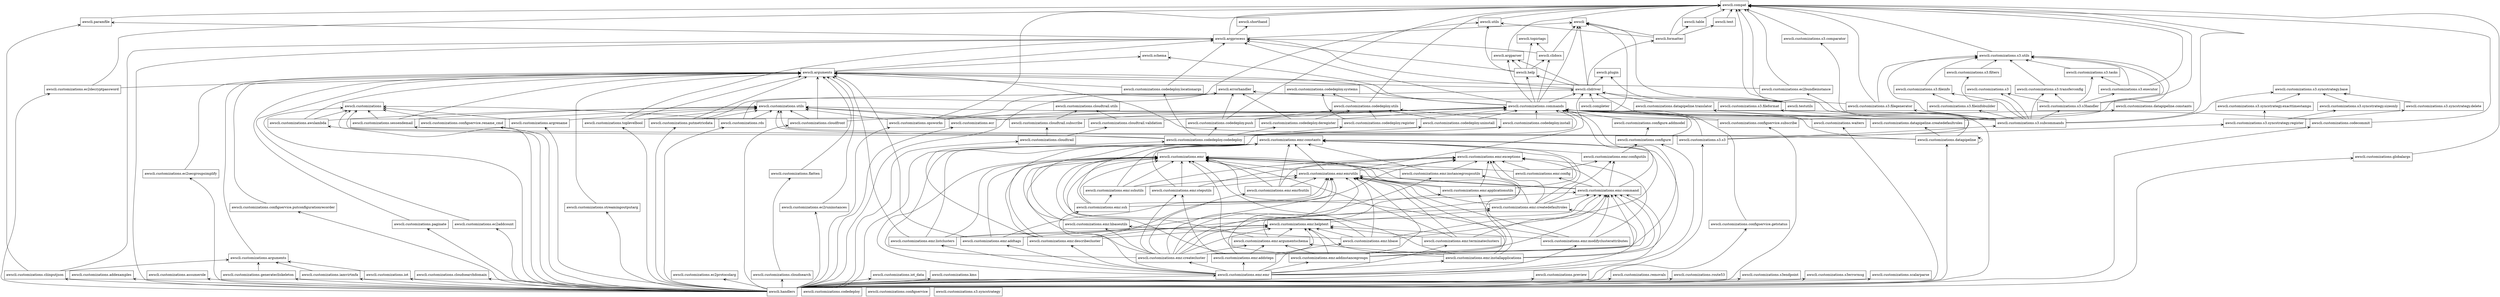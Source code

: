 digraph "packages_1" {
rankdir=BT
charset="utf-8"
"awscli" [color="black", label=<awscli>, shape="box", style="solid"];
"awscli.argparser" [color="black", label=<awscli.argparser>, shape="box", style="solid"];
"awscli.argprocess" [color="black", label=<awscli.argprocess>, shape="box", style="solid"];
"awscli.arguments" [color="black", label=<awscli.arguments>, shape="box", style="solid"];
"awscli.clidocs" [color="black", label=<awscli.clidocs>, shape="box", style="solid"];
"awscli.clidriver" [color="black", label=<awscli.clidriver>, shape="box", style="solid"];
"awscli.compat" [color="black", label=<awscli.compat>, shape="box", style="solid"];
"awscli.completer" [color="black", label=<awscli.completer>, shape="box", style="solid"];
"awscli.customizations" [color="black", label=<awscli.customizations>, shape="box", style="solid"];
"awscli.customizations.addexamples" [color="black", label=<awscli.customizations.addexamples>, shape="box", style="solid"];
"awscli.customizations.argrename" [color="black", label=<awscli.customizations.argrename>, shape="box", style="solid"];
"awscli.customizations.arguments" [color="black", label=<awscli.customizations.arguments>, shape="box", style="solid"];
"awscli.customizations.assumerole" [color="black", label=<awscli.customizations.assumerole>, shape="box", style="solid"];
"awscli.customizations.awslambda" [color="black", label=<awscli.customizations.awslambda>, shape="box", style="solid"];
"awscli.customizations.cliinputjson" [color="black", label=<awscli.customizations.cliinputjson>, shape="box", style="solid"];
"awscli.customizations.cloudfront" [color="black", label=<awscli.customizations.cloudfront>, shape="box", style="solid"];
"awscli.customizations.cloudsearch" [color="black", label=<awscli.customizations.cloudsearch>, shape="box", style="solid"];
"awscli.customizations.cloudsearchdomain" [color="black", label=<awscli.customizations.cloudsearchdomain>, shape="box", style="solid"];
"awscli.customizations.cloudtrail" [color="black", label=<awscli.customizations.cloudtrail>, shape="box", style="solid"];
"awscli.customizations.cloudtrail.subscribe" [color="black", label=<awscli.customizations.cloudtrail.subscribe>, shape="box", style="solid"];
"awscli.customizations.cloudtrail.utils" [color="black", label=<awscli.customizations.cloudtrail.utils>, shape="box", style="solid"];
"awscli.customizations.cloudtrail.validation" [color="black", label=<awscli.customizations.cloudtrail.validation>, shape="box", style="solid"];
"awscli.customizations.codecommit" [color="black", label=<awscli.customizations.codecommit>, shape="box", style="solid"];
"awscli.customizations.codedeploy" [color="black", label=<awscli.customizations.codedeploy>, shape="box", style="solid"];
"awscli.customizations.codedeploy.codedeploy" [color="black", label=<awscli.customizations.codedeploy.codedeploy>, shape="box", style="solid"];
"awscli.customizations.codedeploy.deregister" [color="black", label=<awscli.customizations.codedeploy.deregister>, shape="box", style="solid"];
"awscli.customizations.codedeploy.install" [color="black", label=<awscli.customizations.codedeploy.install>, shape="box", style="solid"];
"awscli.customizations.codedeploy.locationargs" [color="black", label=<awscli.customizations.codedeploy.locationargs>, shape="box", style="solid"];
"awscli.customizations.codedeploy.push" [color="black", label=<awscli.customizations.codedeploy.push>, shape="box", style="solid"];
"awscli.customizations.codedeploy.register" [color="black", label=<awscli.customizations.codedeploy.register>, shape="box", style="solid"];
"awscli.customizations.codedeploy.systems" [color="black", label=<awscli.customizations.codedeploy.systems>, shape="box", style="solid"];
"awscli.customizations.codedeploy.uninstall" [color="black", label=<awscli.customizations.codedeploy.uninstall>, shape="box", style="solid"];
"awscli.customizations.codedeploy.utils" [color="black", label=<awscli.customizations.codedeploy.utils>, shape="box", style="solid"];
"awscli.customizations.commands" [color="black", label=<awscli.customizations.commands>, shape="box", style="solid"];
"awscli.customizations.configservice" [color="black", label=<awscli.customizations.configservice>, shape="box", style="solid"];
"awscli.customizations.configservice.getstatus" [color="black", label=<awscli.customizations.configservice.getstatus>, shape="box", style="solid"];
"awscli.customizations.configservice.putconfigurationrecorder" [color="black", label=<awscli.customizations.configservice.putconfigurationrecorder>, shape="box", style="solid"];
"awscli.customizations.configservice.rename_cmd" [color="black", label=<awscli.customizations.configservice.rename_cmd>, shape="box", style="solid"];
"awscli.customizations.configservice.subscribe" [color="black", label=<awscli.customizations.configservice.subscribe>, shape="box", style="solid"];
"awscli.customizations.configure" [color="black", label=<awscli.customizations.configure>, shape="box", style="solid"];
"awscli.customizations.configure.addmodel" [color="black", label=<awscli.customizations.configure.addmodel>, shape="box", style="solid"];
"awscli.customizations.datapipeline" [color="black", label=<awscli.customizations.datapipeline>, shape="box", style="solid"];
"awscli.customizations.datapipeline.constants" [color="black", label=<awscli.customizations.datapipeline.constants>, shape="box", style="solid"];
"awscli.customizations.datapipeline.createdefaultroles" [color="black", label=<awscli.customizations.datapipeline.createdefaultroles>, shape="box", style="solid"];
"awscli.customizations.datapipeline.translator" [color="black", label=<awscli.customizations.datapipeline.translator>, shape="box", style="solid"];
"awscli.customizations.ec2addcount" [color="black", label=<awscli.customizations.ec2addcount>, shape="box", style="solid"];
"awscli.customizations.ec2bundleinstance" [color="black", label=<awscli.customizations.ec2bundleinstance>, shape="box", style="solid"];
"awscli.customizations.ec2decryptpassword" [color="black", label=<awscli.customizations.ec2decryptpassword>, shape="box", style="solid"];
"awscli.customizations.ec2protocolarg" [color="black", label=<awscli.customizations.ec2protocolarg>, shape="box", style="solid"];
"awscli.customizations.ec2runinstances" [color="black", label=<awscli.customizations.ec2runinstances>, shape="box", style="solid"];
"awscli.customizations.ec2secgroupsimplify" [color="black", label=<awscli.customizations.ec2secgroupsimplify>, shape="box", style="solid"];
"awscli.customizations.ecr" [color="black", label=<awscli.customizations.ecr>, shape="box", style="solid"];
"awscli.customizations.emr" [color="black", label=<awscli.customizations.emr>, shape="box", style="solid"];
"awscli.customizations.emr.addinstancegroups" [color="black", label=<awscli.customizations.emr.addinstancegroups>, shape="box", style="solid"];
"awscli.customizations.emr.addsteps" [color="black", label=<awscli.customizations.emr.addsteps>, shape="box", style="solid"];
"awscli.customizations.emr.addtags" [color="black", label=<awscli.customizations.emr.addtags>, shape="box", style="solid"];
"awscli.customizations.emr.applicationutils" [color="black", label=<awscli.customizations.emr.applicationutils>, shape="box", style="solid"];
"awscli.customizations.emr.argumentschema" [color="black", label=<awscli.customizations.emr.argumentschema>, shape="box", style="solid"];
"awscli.customizations.emr.command" [color="black", label=<awscli.customizations.emr.command>, shape="box", style="solid"];
"awscli.customizations.emr.config" [color="black", label=<awscli.customizations.emr.config>, shape="box", style="solid"];
"awscli.customizations.emr.configutils" [color="black", label=<awscli.customizations.emr.configutils>, shape="box", style="solid"];
"awscli.customizations.emr.constants" [color="black", label=<awscli.customizations.emr.constants>, shape="box", style="solid"];
"awscli.customizations.emr.createcluster" [color="black", label=<awscli.customizations.emr.createcluster>, shape="box", style="solid"];
"awscli.customizations.emr.createdefaultroles" [color="black", label=<awscli.customizations.emr.createdefaultroles>, shape="box", style="solid"];
"awscli.customizations.emr.describecluster" [color="black", label=<awscli.customizations.emr.describecluster>, shape="box", style="solid"];
"awscli.customizations.emr.emr" [color="black", label=<awscli.customizations.emr.emr>, shape="box", style="solid"];
"awscli.customizations.emr.emrfsutils" [color="black", label=<awscli.customizations.emr.emrfsutils>, shape="box", style="solid"];
"awscli.customizations.emr.emrutils" [color="black", label=<awscli.customizations.emr.emrutils>, shape="box", style="solid"];
"awscli.customizations.emr.exceptions" [color="black", label=<awscli.customizations.emr.exceptions>, shape="box", style="solid"];
"awscli.customizations.emr.hbase" [color="black", label=<awscli.customizations.emr.hbase>, shape="box", style="solid"];
"awscli.customizations.emr.hbaseutils" [color="black", label=<awscli.customizations.emr.hbaseutils>, shape="box", style="solid"];
"awscli.customizations.emr.helptext" [color="black", label=<awscli.customizations.emr.helptext>, shape="box", style="solid"];
"awscli.customizations.emr.installapplications" [color="black", label=<awscli.customizations.emr.installapplications>, shape="box", style="solid"];
"awscli.customizations.emr.instancegroupsutils" [color="black", label=<awscli.customizations.emr.instancegroupsutils>, shape="box", style="solid"];
"awscli.customizations.emr.listclusters" [color="black", label=<awscli.customizations.emr.listclusters>, shape="box", style="solid"];
"awscli.customizations.emr.modifyclusterattributes" [color="black", label=<awscli.customizations.emr.modifyclusterattributes>, shape="box", style="solid"];
"awscli.customizations.emr.ssh" [color="black", label=<awscli.customizations.emr.ssh>, shape="box", style="solid"];
"awscli.customizations.emr.sshutils" [color="black", label=<awscli.customizations.emr.sshutils>, shape="box", style="solid"];
"awscli.customizations.emr.steputils" [color="black", label=<awscli.customizations.emr.steputils>, shape="box", style="solid"];
"awscli.customizations.emr.terminateclusters" [color="black", label=<awscli.customizations.emr.terminateclusters>, shape="box", style="solid"];
"awscli.customizations.flatten" [color="black", label=<awscli.customizations.flatten>, shape="box", style="solid"];
"awscli.customizations.generatecliskeleton" [color="black", label=<awscli.customizations.generatecliskeleton>, shape="box", style="solid"];
"awscli.customizations.globalargs" [color="black", label=<awscli.customizations.globalargs>, shape="box", style="solid"];
"awscli.customizations.iamvirtmfa" [color="black", label=<awscli.customizations.iamvirtmfa>, shape="box", style="solid"];
"awscli.customizations.iot" [color="black", label=<awscli.customizations.iot>, shape="box", style="solid"];
"awscli.customizations.iot_data" [color="black", label=<awscli.customizations.iot_data>, shape="box", style="solid"];
"awscli.customizations.kms" [color="black", label=<awscli.customizations.kms>, shape="box", style="solid"];
"awscli.customizations.opsworks" [color="black", label=<awscli.customizations.opsworks>, shape="box", style="solid"];
"awscli.customizations.paginate" [color="black", label=<awscli.customizations.paginate>, shape="box", style="solid"];
"awscli.customizations.preview" [color="black", label=<awscli.customizations.preview>, shape="box", style="solid"];
"awscli.customizations.putmetricdata" [color="black", label=<awscli.customizations.putmetricdata>, shape="box", style="solid"];
"awscli.customizations.rds" [color="black", label=<awscli.customizations.rds>, shape="box", style="solid"];
"awscli.customizations.removals" [color="black", label=<awscli.customizations.removals>, shape="box", style="solid"];
"awscli.customizations.route53" [color="black", label=<awscli.customizations.route53>, shape="box", style="solid"];
"awscli.customizations.s3" [color="black", label=<awscli.customizations.s3>, shape="box", style="solid"];
"awscli.customizations.s3.comparator" [color="black", label=<awscli.customizations.s3.comparator>, shape="box", style="solid"];
"awscli.customizations.s3.executor" [color="black", label=<awscli.customizations.s3.executor>, shape="box", style="solid"];
"awscli.customizations.s3.fileformat" [color="black", label=<awscli.customizations.s3.fileformat>, shape="box", style="solid"];
"awscli.customizations.s3.filegenerator" [color="black", label=<awscli.customizations.s3.filegenerator>, shape="box", style="solid"];
"awscli.customizations.s3.fileinfo" [color="black", label=<awscli.customizations.s3.fileinfo>, shape="box", style="solid"];
"awscli.customizations.s3.fileinfobuilder" [color="black", label=<awscli.customizations.s3.fileinfobuilder>, shape="box", style="solid"];
"awscli.customizations.s3.filters" [color="black", label=<awscli.customizations.s3.filters>, shape="box", style="solid"];
"awscli.customizations.s3.s3" [color="black", label=<awscli.customizations.s3.s3>, shape="box", style="solid"];
"awscli.customizations.s3.s3handler" [color="black", label=<awscli.customizations.s3.s3handler>, shape="box", style="solid"];
"awscli.customizations.s3.subcommands" [color="black", label=<awscli.customizations.s3.subcommands>, shape="box", style="solid"];
"awscli.customizations.s3.syncstrategy" [color="black", label=<awscli.customizations.s3.syncstrategy>, shape="box", style="solid"];
"awscli.customizations.s3.syncstrategy.base" [color="black", label=<awscli.customizations.s3.syncstrategy.base>, shape="box", style="solid"];
"awscli.customizations.s3.syncstrategy.delete" [color="black", label=<awscli.customizations.s3.syncstrategy.delete>, shape="box", style="solid"];
"awscli.customizations.s3.syncstrategy.exacttimestamps" [color="black", label=<awscli.customizations.s3.syncstrategy.exacttimestamps>, shape="box", style="solid"];
"awscli.customizations.s3.syncstrategy.register" [color="black", label=<awscli.customizations.s3.syncstrategy.register>, shape="box", style="solid"];
"awscli.customizations.s3.syncstrategy.sizeonly" [color="black", label=<awscli.customizations.s3.syncstrategy.sizeonly>, shape="box", style="solid"];
"awscli.customizations.s3.tasks" [color="black", label=<awscli.customizations.s3.tasks>, shape="box", style="solid"];
"awscli.customizations.s3.transferconfig" [color="black", label=<awscli.customizations.s3.transferconfig>, shape="box", style="solid"];
"awscli.customizations.s3.utils" [color="black", label=<awscli.customizations.s3.utils>, shape="box", style="solid"];
"awscli.customizations.s3endpoint" [color="black", label=<awscli.customizations.s3endpoint>, shape="box", style="solid"];
"awscli.customizations.s3errormsg" [color="black", label=<awscli.customizations.s3errormsg>, shape="box", style="solid"];
"awscli.customizations.scalarparse" [color="black", label=<awscli.customizations.scalarparse>, shape="box", style="solid"];
"awscli.customizations.sessendemail" [color="black", label=<awscli.customizations.sessendemail>, shape="box", style="solid"];
"awscli.customizations.streamingoutputarg" [color="black", label=<awscli.customizations.streamingoutputarg>, shape="box", style="solid"];
"awscli.customizations.toplevelbool" [color="black", label=<awscli.customizations.toplevelbool>, shape="box", style="solid"];
"awscli.customizations.utils" [color="black", label=<awscli.customizations.utils>, shape="box", style="solid"];
"awscli.customizations.waiters" [color="black", label=<awscli.customizations.waiters>, shape="box", style="solid"];
"awscli.errorhandler" [color="black", label=<awscli.errorhandler>, shape="box", style="solid"];
"awscli.formatter" [color="black", label=<awscli.formatter>, shape="box", style="solid"];
"awscli.handlers" [color="black", label=<awscli.handlers>, shape="box", style="solid"];
"awscli.help" [color="black", label=<awscli.help>, shape="box", style="solid"];
"awscli.paramfile" [color="black", label=<awscli.paramfile>, shape="box", style="solid"];
"awscli.plugin" [color="black", label=<awscli.plugin>, shape="box", style="solid"];
"awscli.schema" [color="black", label=<awscli.schema>, shape="box", style="solid"];
"awscli.shorthand" [color="black", label=<awscli.shorthand>, shape="box", style="solid"];
"awscli.table" [color="black", label=<awscli.table>, shape="box", style="solid"];
"awscli.testutils" [color="black", label=<awscli.testutils>, shape="box", style="solid"];
"awscli.text" [color="black", label=<awscli.text>, shape="box", style="solid"];
"awscli.topictags" [color="black", label=<awscli.topictags>, shape="box", style="solid"];
"awscli.utils" [color="black", label=<awscli.utils>, shape="box", style="solid"];
"awscli.argparser" -> "awscli.compat" [arrowhead="open", arrowtail="none"];
"awscli.argprocess" -> "awscli" [arrowhead="open", arrowtail="none"];
"awscli.argprocess" -> "awscli.compat" [arrowhead="open", arrowtail="none"];
"awscli.argprocess" -> "awscli.paramfile" [arrowhead="open", arrowtail="none"];
"awscli.argprocess" -> "awscli.shorthand" [arrowhead="open", arrowtail="none"];
"awscli.arguments" -> "awscli.argprocess" [arrowhead="open", arrowtail="none"];
"awscli.arguments" -> "awscli.schema" [arrowhead="open", arrowtail="none"];
"awscli.clidocs" -> "awscli" [arrowhead="open", arrowtail="none"];
"awscli.clidocs" -> "awscli.argprocess" [arrowhead="open", arrowtail="none"];
"awscli.clidocs" -> "awscli.topictags" [arrowhead="open", arrowtail="none"];
"awscli.clidriver" -> "awscli" [arrowhead="open", arrowtail="none"];
"awscli.clidriver" -> "awscli.argparser" [arrowhead="open", arrowtail="none"];
"awscli.clidriver" -> "awscli.argprocess" [arrowhead="open", arrowtail="none"];
"awscli.clidriver" -> "awscli.arguments" [arrowhead="open", arrowtail="none"];
"awscli.clidriver" -> "awscli.formatter" [arrowhead="open", arrowtail="none"];
"awscli.clidriver" -> "awscli.help" [arrowhead="open", arrowtail="none"];
"awscli.clidriver" -> "awscli.plugin" [arrowhead="open", arrowtail="none"];
"awscli.completer" -> "awscli.clidriver" [arrowhead="open", arrowtail="none"];
"awscli.customizations.argrename" -> "awscli.customizations" [arrowhead="open", arrowtail="none"];
"awscli.customizations.argrename" -> "awscli.customizations.utils" [arrowhead="open", arrowtail="none"];
"awscli.customizations.arguments" -> "awscli.arguments" [arrowhead="open", arrowtail="none"];
"awscli.customizations.awslambda" -> "awscli.arguments" [arrowhead="open", arrowtail="none"];
"awscli.customizations.awslambda" -> "awscli.customizations" [arrowhead="open", arrowtail="none"];
"awscli.customizations.awslambda" -> "awscli.customizations.utils" [arrowhead="open", arrowtail="none"];
"awscli.customizations.cliinputjson" -> "awscli.argprocess" [arrowhead="open", arrowtail="none"];
"awscli.customizations.cliinputjson" -> "awscli.customizations.arguments" [arrowhead="open", arrowtail="none"];
"awscli.customizations.cliinputjson" -> "awscli.paramfile" [arrowhead="open", arrowtail="none"];
"awscli.customizations.cloudfront" -> "awscli.arguments" [arrowhead="open", arrowtail="none"];
"awscli.customizations.cloudfront" -> "awscli.customizations.commands" [arrowhead="open", arrowtail="none"];
"awscli.customizations.cloudfront" -> "awscli.customizations.utils" [arrowhead="open", arrowtail="none"];
"awscli.customizations.cloudsearch" -> "awscli.customizations.flatten" [arrowhead="open", arrowtail="none"];
"awscli.customizations.cloudtrail" -> "awscli.customizations.cloudtrail.subscribe" [arrowhead="open", arrowtail="none"];
"awscli.customizations.cloudtrail" -> "awscli.customizations.cloudtrail.validation" [arrowhead="open", arrowtail="none"];
"awscli.customizations.cloudtrail.subscribe" -> "awscli.customizations.cloudtrail.utils" [arrowhead="open", arrowtail="none"];
"awscli.customizations.cloudtrail.subscribe" -> "awscli.customizations.commands" [arrowhead="open", arrowtail="none"];
"awscli.customizations.cloudtrail.subscribe" -> "awscli.customizations.utils" [arrowhead="open", arrowtail="none"];
"awscli.customizations.cloudtrail.validation" -> "awscli.customizations.cloudtrail.utils" [arrowhead="open", arrowtail="none"];
"awscli.customizations.cloudtrail.validation" -> "awscli.customizations.commands" [arrowhead="open", arrowtail="none"];
"awscli.customizations.codecommit" -> "awscli.compat" [arrowhead="open", arrowtail="none"];
"awscli.customizations.codecommit" -> "awscli.customizations.commands" [arrowhead="open", arrowtail="none"];
"awscli.customizations.codedeploy.codedeploy" -> "awscli.customizations" [arrowhead="open", arrowtail="none"];
"awscli.customizations.codedeploy.codedeploy" -> "awscli.customizations.codedeploy.deregister" [arrowhead="open", arrowtail="none"];
"awscli.customizations.codedeploy.codedeploy" -> "awscli.customizations.codedeploy.install" [arrowhead="open", arrowtail="none"];
"awscli.customizations.codedeploy.codedeploy" -> "awscli.customizations.codedeploy.locationargs" [arrowhead="open", arrowtail="none"];
"awscli.customizations.codedeploy.codedeploy" -> "awscli.customizations.codedeploy.push" [arrowhead="open", arrowtail="none"];
"awscli.customizations.codedeploy.codedeploy" -> "awscli.customizations.codedeploy.register" [arrowhead="open", arrowtail="none"];
"awscli.customizations.codedeploy.codedeploy" -> "awscli.customizations.codedeploy.uninstall" [arrowhead="open", arrowtail="none"];
"awscli.customizations.codedeploy.codedeploy" -> "awscli.customizations.utils" [arrowhead="open", arrowtail="none"];
"awscli.customizations.codedeploy.deregister" -> "awscli.customizations.codedeploy.utils" [arrowhead="open", arrowtail="none"];
"awscli.customizations.codedeploy.deregister" -> "awscli.customizations.commands" [arrowhead="open", arrowtail="none"];
"awscli.customizations.codedeploy.deregister" -> "awscli.errorhandler" [arrowhead="open", arrowtail="none"];
"awscli.customizations.codedeploy.install" -> "awscli.customizations.codedeploy.utils" [arrowhead="open", arrowtail="none"];
"awscli.customizations.codedeploy.install" -> "awscli.customizations.commands" [arrowhead="open", arrowtail="none"];
"awscli.customizations.codedeploy.locationargs" -> "awscli.argprocess" [arrowhead="open", arrowtail="none"];
"awscli.customizations.codedeploy.locationargs" -> "awscli.arguments" [arrowhead="open", arrowtail="none"];
"awscli.customizations.codedeploy.push" -> "awscli.compat" [arrowhead="open", arrowtail="none"];
"awscli.customizations.codedeploy.push" -> "awscli.customizations.codedeploy.utils" [arrowhead="open", arrowtail="none"];
"awscli.customizations.codedeploy.push" -> "awscli.customizations.commands" [arrowhead="open", arrowtail="none"];
"awscli.customizations.codedeploy.push" -> "awscli.errorhandler" [arrowhead="open", arrowtail="none"];
"awscli.customizations.codedeploy.register" -> "awscli.customizations.codedeploy.systems" [arrowhead="open", arrowtail="none"];
"awscli.customizations.codedeploy.register" -> "awscli.customizations.codedeploy.utils" [arrowhead="open", arrowtail="none"];
"awscli.customizations.codedeploy.register" -> "awscli.customizations.commands" [arrowhead="open", arrowtail="none"];
"awscli.customizations.codedeploy.uninstall" -> "awscli.customizations.codedeploy.utils" [arrowhead="open", arrowtail="none"];
"awscli.customizations.codedeploy.uninstall" -> "awscli.customizations.commands" [arrowhead="open", arrowtail="none"];
"awscli.customizations.codedeploy.utils" -> "awscli.compat" [arrowhead="open", arrowtail="none"];
"awscli.customizations.codedeploy.utils" -> "awscli.customizations.codedeploy.systems" [arrowhead="open", arrowtail="none"];
"awscli.customizations.commands" -> "awscli" [arrowhead="open", arrowtail="none"];
"awscli.customizations.commands" -> "awscli.argparser" [arrowhead="open", arrowtail="none"];
"awscli.customizations.commands" -> "awscli.argprocess" [arrowhead="open", arrowtail="none"];
"awscli.customizations.commands" -> "awscli.arguments" [arrowhead="open", arrowtail="none"];
"awscli.customizations.commands" -> "awscli.clidocs" [arrowhead="open", arrowtail="none"];
"awscli.customizations.commands" -> "awscli.clidriver" [arrowhead="open", arrowtail="none"];
"awscli.customizations.commands" -> "awscli.help" [arrowhead="open", arrowtail="none"];
"awscli.customizations.commands" -> "awscli.schema" [arrowhead="open", arrowtail="none"];
"awscli.customizations.configservice.getstatus" -> "awscli.customizations.commands" [arrowhead="open", arrowtail="none"];
"awscli.customizations.configservice.putconfigurationrecorder" -> "awscli.arguments" [arrowhead="open", arrowtail="none"];
"awscli.customizations.configservice.rename_cmd" -> "awscli.customizations" [arrowhead="open", arrowtail="none"];
"awscli.customizations.configservice.rename_cmd" -> "awscli.customizations.utils" [arrowhead="open", arrowtail="none"];
"awscli.customizations.configservice.subscribe" -> "awscli.customizations.commands" [arrowhead="open", arrowtail="none"];
"awscli.customizations.configservice.subscribe" -> "awscli.customizations.s3.utils" [arrowhead="open", arrowtail="none"];
"awscli.customizations.configservice.subscribe" -> "awscli.customizations.utils" [arrowhead="open", arrowtail="none"];
"awscli.customizations.configure" -> "awscli.compat" [arrowhead="open", arrowtail="none"];
"awscli.customizations.configure" -> "awscli.customizations.commands" [arrowhead="open", arrowtail="none"];
"awscli.customizations.configure" -> "awscli.customizations.configure.addmodel" [arrowhead="open", arrowtail="none"];
"awscli.customizations.configure.addmodel" -> "awscli.customizations.commands" [arrowhead="open", arrowtail="none"];
"awscli.customizations.datapipeline" -> "awscli.arguments" [arrowhead="open", arrowtail="none"];
"awscli.customizations.datapipeline" -> "awscli.customizations.commands" [arrowhead="open", arrowtail="none"];
"awscli.customizations.datapipeline" -> "awscli.customizations.datapipeline" [arrowhead="open", arrowtail="none"];
"awscli.customizations.datapipeline" -> "awscli.customizations.datapipeline.createdefaultroles" [arrowhead="open", arrowtail="none"];
"awscli.customizations.datapipeline" -> "awscli.customizations.datapipeline.translator" [arrowhead="open", arrowtail="none"];
"awscli.customizations.datapipeline.createdefaultroles" -> "awscli.customizations.commands" [arrowhead="open", arrowtail="none"];
"awscli.customizations.datapipeline.createdefaultroles" -> "awscli.customizations.datapipeline.constants" [arrowhead="open", arrowtail="none"];
"awscli.customizations.datapipeline.createdefaultroles" -> "awscli.customizations.datapipeline.translator" [arrowhead="open", arrowtail="none"];
"awscli.customizations.datapipeline.translator" -> "awscli.clidriver" [arrowhead="open", arrowtail="none"];
"awscli.customizations.ec2addcount" -> "awscli.arguments" [arrowhead="open", arrowtail="none"];
"awscli.customizations.ec2bundleinstance" -> "awscli.arguments" [arrowhead="open", arrowtail="none"];
"awscli.customizations.ec2bundleinstance" -> "awscli.compat" [arrowhead="open", arrowtail="none"];
"awscli.customizations.ec2decryptpassword" -> "awscli.arguments" [arrowhead="open", arrowtail="none"];
"awscli.customizations.ec2decryptpassword" -> "awscli.compat" [arrowhead="open", arrowtail="none"];
"awscli.customizations.ec2runinstances" -> "awscli.arguments" [arrowhead="open", arrowtail="none"];
"awscli.customizations.ec2secgroupsimplify" -> "awscli.arguments" [arrowhead="open", arrowtail="none"];
"awscli.customizations.ecr" -> "awscli.customizations.commands" [arrowhead="open", arrowtail="none"];
"awscli.customizations.ecr" -> "awscli.customizations.utils" [arrowhead="open", arrowtail="none"];
"awscli.customizations.emr.addinstancegroups" -> "awscli.customizations.emr" [arrowhead="open", arrowtail="none"];
"awscli.customizations.emr.addinstancegroups" -> "awscli.customizations.emr.argumentschema" [arrowhead="open", arrowtail="none"];
"awscli.customizations.emr.addinstancegroups" -> "awscli.customizations.emr.command" [arrowhead="open", arrowtail="none"];
"awscli.customizations.emr.addinstancegroups" -> "awscli.customizations.emr.emrutils" [arrowhead="open", arrowtail="none"];
"awscli.customizations.emr.addinstancegroups" -> "awscli.customizations.emr.helptext" [arrowhead="open", arrowtail="none"];
"awscli.customizations.emr.addinstancegroups" -> "awscli.customizations.emr.instancegroupsutils" [arrowhead="open", arrowtail="none"];
"awscli.customizations.emr.addsteps" -> "awscli.customizations.emr" [arrowhead="open", arrowtail="none"];
"awscli.customizations.emr.addsteps" -> "awscli.customizations.emr.argumentschema" [arrowhead="open", arrowtail="none"];
"awscli.customizations.emr.addsteps" -> "awscli.customizations.emr.command" [arrowhead="open", arrowtail="none"];
"awscli.customizations.emr.addsteps" -> "awscli.customizations.emr.emrutils" [arrowhead="open", arrowtail="none"];
"awscli.customizations.emr.addsteps" -> "awscli.customizations.emr.helptext" [arrowhead="open", arrowtail="none"];
"awscli.customizations.emr.addsteps" -> "awscli.customizations.emr.steputils" [arrowhead="open", arrowtail="none"];
"awscli.customizations.emr.addtags" -> "awscli.arguments" [arrowhead="open", arrowtail="none"];
"awscli.customizations.emr.addtags" -> "awscli.customizations.emr" [arrowhead="open", arrowtail="none"];
"awscli.customizations.emr.addtags" -> "awscli.customizations.emr.emrutils" [arrowhead="open", arrowtail="none"];
"awscli.customizations.emr.addtags" -> "awscli.customizations.emr.helptext" [arrowhead="open", arrowtail="none"];
"awscli.customizations.emr.applicationutils" -> "awscli.customizations.emr" [arrowhead="open", arrowtail="none"];
"awscli.customizations.emr.applicationutils" -> "awscli.customizations.emr.constants" [arrowhead="open", arrowtail="none"];
"awscli.customizations.emr.applicationutils" -> "awscli.customizations.emr.emrutils" [arrowhead="open", arrowtail="none"];
"awscli.customizations.emr.applicationutils" -> "awscli.customizations.emr.exceptions" [arrowhead="open", arrowtail="none"];
"awscli.customizations.emr.argumentschema" -> "awscli.customizations.emr" [arrowhead="open", arrowtail="none"];
"awscli.customizations.emr.argumentschema" -> "awscli.customizations.emr.createdefaultroles" [arrowhead="open", arrowtail="none"];
"awscli.customizations.emr.argumentschema" -> "awscli.customizations.emr.helptext" [arrowhead="open", arrowtail="none"];
"awscli.customizations.emr.command" -> "awscli.customizations.commands" [arrowhead="open", arrowtail="none"];
"awscli.customizations.emr.command" -> "awscli.customizations.emr" [arrowhead="open", arrowtail="none"];
"awscli.customizations.emr.command" -> "awscli.customizations.emr.config" [arrowhead="open", arrowtail="none"];
"awscli.customizations.emr.command" -> "awscli.customizations.emr.configutils" [arrowhead="open", arrowtail="none"];
"awscli.customizations.emr.command" -> "awscli.customizations.emr.emrutils" [arrowhead="open", arrowtail="none"];
"awscli.customizations.emr.command" -> "awscli.customizations.emr.exceptions" [arrowhead="open", arrowtail="none"];
"awscli.customizations.emr.config" -> "awscli.customizations.emr" [arrowhead="open", arrowtail="none"];
"awscli.customizations.emr.config" -> "awscli.customizations.emr.configutils" [arrowhead="open", arrowtail="none"];
"awscli.customizations.emr.config" -> "awscli.customizations.emr.exceptions" [arrowhead="open", arrowtail="none"];
"awscli.customizations.emr.configutils" -> "awscli.customizations.configure" [arrowhead="open", arrowtail="none"];
"awscli.customizations.emr.configutils" -> "awscli.customizations.emr.constants" [arrowhead="open", arrowtail="none"];
"awscli.customizations.emr.createcluster" -> "awscli.customizations.commands" [arrowhead="open", arrowtail="none"];
"awscli.customizations.emr.createcluster" -> "awscli.customizations.emr" [arrowhead="open", arrowtail="none"];
"awscli.customizations.emr.createcluster" -> "awscli.customizations.emr.applicationutils" [arrowhead="open", arrowtail="none"];
"awscli.customizations.emr.createcluster" -> "awscli.customizations.emr.argumentschema" [arrowhead="open", arrowtail="none"];
"awscli.customizations.emr.createcluster" -> "awscli.customizations.emr.command" [arrowhead="open", arrowtail="none"];
"awscli.customizations.emr.createcluster" -> "awscli.customizations.emr.constants" [arrowhead="open", arrowtail="none"];
"awscli.customizations.emr.createcluster" -> "awscli.customizations.emr.emrfsutils" [arrowhead="open", arrowtail="none"];
"awscli.customizations.emr.createcluster" -> "awscli.customizations.emr.emrutils" [arrowhead="open", arrowtail="none"];
"awscli.customizations.emr.createcluster" -> "awscli.customizations.emr.exceptions" [arrowhead="open", arrowtail="none"];
"awscli.customizations.emr.createcluster" -> "awscli.customizations.emr.hbaseutils" [arrowhead="open", arrowtail="none"];
"awscli.customizations.emr.createcluster" -> "awscli.customizations.emr.helptext" [arrowhead="open", arrowtail="none"];
"awscli.customizations.emr.createcluster" -> "awscli.customizations.emr.instancegroupsutils" [arrowhead="open", arrowtail="none"];
"awscli.customizations.emr.createcluster" -> "awscli.customizations.emr.steputils" [arrowhead="open", arrowtail="none"];
"awscli.customizations.emr.createdefaultroles" -> "awscli.customizations.emr" [arrowhead="open", arrowtail="none"];
"awscli.customizations.emr.createdefaultroles" -> "awscli.customizations.emr.command" [arrowhead="open", arrowtail="none"];
"awscli.customizations.emr.createdefaultroles" -> "awscli.customizations.emr.configutils" [arrowhead="open", arrowtail="none"];
"awscli.customizations.emr.createdefaultroles" -> "awscli.customizations.emr.constants" [arrowhead="open", arrowtail="none"];
"awscli.customizations.emr.createdefaultroles" -> "awscli.customizations.emr.emrutils" [arrowhead="open", arrowtail="none"];
"awscli.customizations.emr.createdefaultroles" -> "awscli.customizations.emr.exceptions" [arrowhead="open", arrowtail="none"];
"awscli.customizations.emr.describecluster" -> "awscli.customizations.commands" [arrowhead="open", arrowtail="none"];
"awscli.customizations.emr.describecluster" -> "awscli.customizations.emr" [arrowhead="open", arrowtail="none"];
"awscli.customizations.emr.describecluster" -> "awscli.customizations.emr.command" [arrowhead="open", arrowtail="none"];
"awscli.customizations.emr.describecluster" -> "awscli.customizations.emr.constants" [arrowhead="open", arrowtail="none"];
"awscli.customizations.emr.describecluster" -> "awscli.customizations.emr.emrutils" [arrowhead="open", arrowtail="none"];
"awscli.customizations.emr.describecluster" -> "awscli.customizations.emr.helptext" [arrowhead="open", arrowtail="none"];
"awscli.customizations.emr.emr" -> "awscli.customizations.emr" [arrowhead="open", arrowtail="none"];
"awscli.customizations.emr.emr" -> "awscli.customizations.emr.addinstancegroups" [arrowhead="open", arrowtail="none"];
"awscli.customizations.emr.emr" -> "awscli.customizations.emr.addsteps" [arrowhead="open", arrowtail="none"];
"awscli.customizations.emr.emr" -> "awscli.customizations.emr.addtags" [arrowhead="open", arrowtail="none"];
"awscli.customizations.emr.emr" -> "awscli.customizations.emr.command" [arrowhead="open", arrowtail="none"];
"awscli.customizations.emr.emr" -> "awscli.customizations.emr.createcluster" [arrowhead="open", arrowtail="none"];
"awscli.customizations.emr.emr" -> "awscli.customizations.emr.createdefaultroles" [arrowhead="open", arrowtail="none"];
"awscli.customizations.emr.emr" -> "awscli.customizations.emr.describecluster" [arrowhead="open", arrowtail="none"];
"awscli.customizations.emr.emr" -> "awscli.customizations.emr.hbase" [arrowhead="open", arrowtail="none"];
"awscli.customizations.emr.emr" -> "awscli.customizations.emr.installapplications" [arrowhead="open", arrowtail="none"];
"awscli.customizations.emr.emr" -> "awscli.customizations.emr.listclusters" [arrowhead="open", arrowtail="none"];
"awscli.customizations.emr.emr" -> "awscli.customizations.emr.modifyclusterattributes" [arrowhead="open", arrowtail="none"];
"awscli.customizations.emr.emr" -> "awscli.customizations.emr.ssh" [arrowhead="open", arrowtail="none"];
"awscli.customizations.emr.emr" -> "awscli.customizations.emr.terminateclusters" [arrowhead="open", arrowtail="none"];
"awscli.customizations.emr.emrfsutils" -> "awscli.customizations.emr" [arrowhead="open", arrowtail="none"];
"awscli.customizations.emr.emrfsutils" -> "awscli.customizations.emr.constants" [arrowhead="open", arrowtail="none"];
"awscli.customizations.emr.emrfsutils" -> "awscli.customizations.emr.emrutils" [arrowhead="open", arrowtail="none"];
"awscli.customizations.emr.emrfsutils" -> "awscli.customizations.emr.exceptions" [arrowhead="open", arrowtail="none"];
"awscli.customizations.emr.emrutils" -> "awscli.clidriver" [arrowhead="open", arrowtail="none"];
"awscli.customizations.emr.emrutils" -> "awscli.customizations.emr" [arrowhead="open", arrowtail="none"];
"awscli.customizations.emr.emrutils" -> "awscli.customizations.emr.constants" [arrowhead="open", arrowtail="none"];
"awscli.customizations.emr.emrutils" -> "awscli.customizations.emr.exceptions" [arrowhead="open", arrowtail="none"];
"awscli.customizations.emr.hbase" -> "awscli.customizations.emr" [arrowhead="open", arrowtail="none"];
"awscli.customizations.emr.hbase" -> "awscli.customizations.emr.command" [arrowhead="open", arrowtail="none"];
"awscli.customizations.emr.hbase" -> "awscli.customizations.emr.constants" [arrowhead="open", arrowtail="none"];
"awscli.customizations.emr.hbase" -> "awscli.customizations.emr.emrutils" [arrowhead="open", arrowtail="none"];
"awscli.customizations.emr.hbase" -> "awscli.customizations.emr.hbaseutils" [arrowhead="open", arrowtail="none"];
"awscli.customizations.emr.hbase" -> "awscli.customizations.emr.helptext" [arrowhead="open", arrowtail="none"];
"awscli.customizations.emr.hbaseutils" -> "awscli.customizations.emr" [arrowhead="open", arrowtail="none"];
"awscli.customizations.emr.hbaseutils" -> "awscli.customizations.emr.constants" [arrowhead="open", arrowtail="none"];
"awscli.customizations.emr.helptext" -> "awscli.customizations.emr.createdefaultroles" [arrowhead="open", arrowtail="none"];
"awscli.customizations.emr.installapplications" -> "awscli.customizations.emr" [arrowhead="open", arrowtail="none"];
"awscli.customizations.emr.installapplications" -> "awscli.customizations.emr.applicationutils" [arrowhead="open", arrowtail="none"];
"awscli.customizations.emr.installapplications" -> "awscli.customizations.emr.argumentschema" [arrowhead="open", arrowtail="none"];
"awscli.customizations.emr.installapplications" -> "awscli.customizations.emr.command" [arrowhead="open", arrowtail="none"];
"awscli.customizations.emr.installapplications" -> "awscli.customizations.emr.constants" [arrowhead="open", arrowtail="none"];
"awscli.customizations.emr.installapplications" -> "awscli.customizations.emr.emrutils" [arrowhead="open", arrowtail="none"];
"awscli.customizations.emr.installapplications" -> "awscli.customizations.emr.helptext" [arrowhead="open", arrowtail="none"];
"awscli.customizations.emr.instancegroupsutils" -> "awscli.customizations.emr" [arrowhead="open", arrowtail="none"];
"awscli.customizations.emr.instancegroupsutils" -> "awscli.customizations.emr.constants" [arrowhead="open", arrowtail="none"];
"awscli.customizations.emr.instancegroupsutils" -> "awscli.customizations.emr.exceptions" [arrowhead="open", arrowtail="none"];
"awscli.customizations.emr.listclusters" -> "awscli.arguments" [arrowhead="open", arrowtail="none"];
"awscli.customizations.emr.listclusters" -> "awscli.customizations.emr" [arrowhead="open", arrowtail="none"];
"awscli.customizations.emr.listclusters" -> "awscli.customizations.emr.constants" [arrowhead="open", arrowtail="none"];
"awscli.customizations.emr.listclusters" -> "awscli.customizations.emr.exceptions" [arrowhead="open", arrowtail="none"];
"awscli.customizations.emr.listclusters" -> "awscli.customizations.emr.helptext" [arrowhead="open", arrowtail="none"];
"awscli.customizations.emr.modifyclusterattributes" -> "awscli.customizations.emr" [arrowhead="open", arrowtail="none"];
"awscli.customizations.emr.modifyclusterattributes" -> "awscli.customizations.emr.command" [arrowhead="open", arrowtail="none"];
"awscli.customizations.emr.modifyclusterattributes" -> "awscli.customizations.emr.emrutils" [arrowhead="open", arrowtail="none"];
"awscli.customizations.emr.modifyclusterattributes" -> "awscli.customizations.emr.exceptions" [arrowhead="open", arrowtail="none"];
"awscli.customizations.emr.modifyclusterattributes" -> "awscli.customizations.emr.helptext" [arrowhead="open", arrowtail="none"];
"awscli.customizations.emr.ssh" -> "awscli.customizations.emr" [arrowhead="open", arrowtail="none"];
"awscli.customizations.emr.ssh" -> "awscli.customizations.emr.command" [arrowhead="open", arrowtail="none"];
"awscli.customizations.emr.ssh" -> "awscli.customizations.emr.constants" [arrowhead="open", arrowtail="none"];
"awscli.customizations.emr.ssh" -> "awscli.customizations.emr.emrutils" [arrowhead="open", arrowtail="none"];
"awscli.customizations.emr.ssh" -> "awscli.customizations.emr.sshutils" [arrowhead="open", arrowtail="none"];
"awscli.customizations.emr.sshutils" -> "awscli.customizations.emr" [arrowhead="open", arrowtail="none"];
"awscli.customizations.emr.sshutils" -> "awscli.customizations.emr.constants" [arrowhead="open", arrowtail="none"];
"awscli.customizations.emr.sshutils" -> "awscli.customizations.emr.emrutils" [arrowhead="open", arrowtail="none"];
"awscli.customizations.emr.sshutils" -> "awscli.customizations.emr.exceptions" [arrowhead="open", arrowtail="none"];
"awscli.customizations.emr.steputils" -> "awscli.customizations.emr" [arrowhead="open", arrowtail="none"];
"awscli.customizations.emr.steputils" -> "awscli.customizations.emr.constants" [arrowhead="open", arrowtail="none"];
"awscli.customizations.emr.steputils" -> "awscli.customizations.emr.emrutils" [arrowhead="open", arrowtail="none"];
"awscli.customizations.emr.steputils" -> "awscli.customizations.emr.exceptions" [arrowhead="open", arrowtail="none"];
"awscli.customizations.emr.terminateclusters" -> "awscli.customizations.emr" [arrowhead="open", arrowtail="none"];
"awscli.customizations.emr.terminateclusters" -> "awscli.customizations.emr.command" [arrowhead="open", arrowtail="none"];
"awscli.customizations.emr.terminateclusters" -> "awscli.customizations.emr.emrutils" [arrowhead="open", arrowtail="none"];
"awscli.customizations.emr.terminateclusters" -> "awscli.customizations.emr.helptext" [arrowhead="open", arrowtail="none"];
"awscli.customizations.flatten" -> "awscli.arguments" [arrowhead="open", arrowtail="none"];
"awscli.customizations.generatecliskeleton" -> "awscli.customizations.arguments" [arrowhead="open", arrowtail="none"];
"awscli.customizations.globalargs" -> "awscli.compat" [arrowhead="open", arrowtail="none"];
"awscli.customizations.iamvirtmfa" -> "awscli.customizations.arguments" [arrowhead="open", arrowtail="none"];
"awscli.customizations.iot" -> "awscli.customizations.arguments" [arrowhead="open", arrowtail="none"];
"awscli.customizations.opsworks" -> "awscli.compat" [arrowhead="open", arrowtail="none"];
"awscli.customizations.opsworks" -> "awscli.customizations.commands" [arrowhead="open", arrowtail="none"];
"awscli.customizations.opsworks" -> "awscli.customizations.utils" [arrowhead="open", arrowtail="none"];
"awscli.customizations.opsworks" -> "awscli.errorhandler" [arrowhead="open", arrowtail="none"];
"awscli.customizations.paginate" -> "awscli.arguments" [arrowhead="open", arrowtail="none"];
"awscli.customizations.putmetricdata" -> "awscli.arguments" [arrowhead="open", arrowtail="none"];
"awscli.customizations.putmetricdata" -> "awscli.customizations.utils" [arrowhead="open", arrowtail="none"];
"awscli.customizations.putmetricdata" -> "awscli.utils" [arrowhead="open", arrowtail="none"];
"awscli.customizations.rds" -> "awscli.clidriver" [arrowhead="open", arrowtail="none"];
"awscli.customizations.rds" -> "awscli.customizations" [arrowhead="open", arrowtail="none"];
"awscli.customizations.rds" -> "awscli.customizations.utils" [arrowhead="open", arrowtail="none"];
"awscli.customizations.s3.comparator" -> "awscli.compat" [arrowhead="open", arrowtail="none"];
"awscli.customizations.s3.executor" -> "awscli.compat" [arrowhead="open", arrowtail="none"];
"awscli.customizations.s3.executor" -> "awscli.customizations.s3.tasks" [arrowhead="open", arrowtail="none"];
"awscli.customizations.s3.executor" -> "awscli.customizations.s3.utils" [arrowhead="open", arrowtail="none"];
"awscli.customizations.s3.filegenerator" -> "awscli.compat" [arrowhead="open", arrowtail="none"];
"awscli.customizations.s3.filegenerator" -> "awscli.customizations.s3.utils" [arrowhead="open", arrowtail="none"];
"awscli.customizations.s3.filegenerator" -> "awscli.errorhandler" [arrowhead="open", arrowtail="none"];
"awscli.customizations.s3.fileinfo" -> "awscli.customizations.s3.utils" [arrowhead="open", arrowtail="none"];
"awscli.customizations.s3.fileinfobuilder" -> "awscli.customizations.s3.fileinfo" [arrowhead="open", arrowtail="none"];
"awscli.customizations.s3.filters" -> "awscli.customizations.s3.utils" [arrowhead="open", arrowtail="none"];
"awscli.customizations.s3.s3" -> "awscli.customizations" [arrowhead="open", arrowtail="none"];
"awscli.customizations.s3.s3" -> "awscli.customizations.commands" [arrowhead="open", arrowtail="none"];
"awscli.customizations.s3.s3" -> "awscli.customizations.s3.subcommands" [arrowhead="open", arrowtail="none"];
"awscli.customizations.s3.s3" -> "awscli.customizations.s3.syncstrategy.register" [arrowhead="open", arrowtail="none"];
"awscli.customizations.s3.s3" -> "awscli.customizations.utils" [arrowhead="open", arrowtail="none"];
"awscli.customizations.s3.s3handler" -> "awscli.compat" [arrowhead="open", arrowtail="none"];
"awscli.customizations.s3.s3handler" -> "awscli.customizations.s3" [arrowhead="open", arrowtail="none"];
"awscli.customizations.s3.s3handler" -> "awscli.customizations.s3.executor" [arrowhead="open", arrowtail="none"];
"awscli.customizations.s3.s3handler" -> "awscli.customizations.s3.tasks" [arrowhead="open", arrowtail="none"];
"awscli.customizations.s3.s3handler" -> "awscli.customizations.s3.transferconfig" [arrowhead="open", arrowtail="none"];
"awscli.customizations.s3.s3handler" -> "awscli.customizations.s3.utils" [arrowhead="open", arrowtail="none"];
"awscli.customizations.s3.subcommands" -> "awscli.compat" [arrowhead="open", arrowtail="none"];
"awscli.customizations.s3.subcommands" -> "awscli.customizations.commands" [arrowhead="open", arrowtail="none"];
"awscli.customizations.s3.subcommands" -> "awscli.customizations.s3" [arrowhead="open", arrowtail="none"];
"awscli.customizations.s3.subcommands" -> "awscli.customizations.s3.comparator" [arrowhead="open", arrowtail="none"];
"awscli.customizations.s3.subcommands" -> "awscli.customizations.s3.fileformat" [arrowhead="open", arrowtail="none"];
"awscli.customizations.s3.subcommands" -> "awscli.customizations.s3.filegenerator" [arrowhead="open", arrowtail="none"];
"awscli.customizations.s3.subcommands" -> "awscli.customizations.s3.fileinfo" [arrowhead="open", arrowtail="none"];
"awscli.customizations.s3.subcommands" -> "awscli.customizations.s3.fileinfobuilder" [arrowhead="open", arrowtail="none"];
"awscli.customizations.s3.subcommands" -> "awscli.customizations.s3.filters" [arrowhead="open", arrowtail="none"];
"awscli.customizations.s3.subcommands" -> "awscli.customizations.s3.s3handler" [arrowhead="open", arrowtail="none"];
"awscli.customizations.s3.subcommands" -> "awscli.customizations.s3.syncstrategy.base" [arrowhead="open", arrowtail="none"];
"awscli.customizations.s3.subcommands" -> "awscli.customizations.s3.transferconfig" [arrowhead="open", arrowtail="none"];
"awscli.customizations.s3.subcommands" -> "awscli.customizations.s3.utils" [arrowhead="open", arrowtail="none"];
"awscli.customizations.s3.syncstrategy.delete" -> "awscli.customizations.s3.syncstrategy.base" [arrowhead="open", arrowtail="none"];
"awscli.customizations.s3.syncstrategy.exacttimestamps" -> "awscli.customizations.s3.syncstrategy.base" [arrowhead="open", arrowtail="none"];
"awscli.customizations.s3.syncstrategy.register" -> "awscli.customizations.s3.syncstrategy.delete" [arrowhead="open", arrowtail="none"];
"awscli.customizations.s3.syncstrategy.register" -> "awscli.customizations.s3.syncstrategy.exacttimestamps" [arrowhead="open", arrowtail="none"];
"awscli.customizations.s3.syncstrategy.register" -> "awscli.customizations.s3.syncstrategy.sizeonly" [arrowhead="open", arrowtail="none"];
"awscli.customizations.s3.syncstrategy.sizeonly" -> "awscli.customizations.s3.syncstrategy.base" [arrowhead="open", arrowtail="none"];
"awscli.customizations.s3.tasks" -> "awscli.customizations.s3.utils" [arrowhead="open", arrowtail="none"];
"awscli.customizations.s3.transferconfig" -> "awscli.customizations.s3.utils" [arrowhead="open", arrowtail="none"];
"awscli.customizations.s3.utils" -> "awscli.compat" [arrowhead="open", arrowtail="none"];
"awscli.customizations.sessendemail" -> "awscli.arguments" [arrowhead="open", arrowtail="none"];
"awscli.customizations.sessendemail" -> "awscli.customizations" [arrowhead="open", arrowtail="none"];
"awscli.customizations.sessendemail" -> "awscli.customizations.utils" [arrowhead="open", arrowtail="none"];
"awscli.customizations.streamingoutputarg" -> "awscli.arguments" [arrowhead="open", arrowtail="none"];
"awscli.customizations.toplevelbool" -> "awscli" [arrowhead="open", arrowtail="none"];
"awscli.customizations.toplevelbool" -> "awscli.argprocess" [arrowhead="open", arrowtail="none"];
"awscli.customizations.toplevelbool" -> "awscli.arguments" [arrowhead="open", arrowtail="none"];
"awscli.customizations.toplevelbool" -> "awscli.customizations.utils" [arrowhead="open", arrowtail="none"];
"awscli.customizations.waiters" -> "awscli.clidriver" [arrowhead="open", arrowtail="none"];
"awscli.customizations.waiters" -> "awscli.customizations.commands" [arrowhead="open", arrowtail="none"];
"awscli.formatter" -> "awscli" [arrowhead="open", arrowtail="none"];
"awscli.formatter" -> "awscli.compat" [arrowhead="open", arrowtail="none"];
"awscli.formatter" -> "awscli.table" [arrowhead="open", arrowtail="none"];
"awscli.formatter" -> "awscli.text" [arrowhead="open", arrowtail="none"];
"awscli.formatter" -> "awscli.utils" [arrowhead="open", arrowtail="none"];
"awscli.handlers" -> "awscli.argprocess" [arrowhead="open", arrowtail="none"];
"awscli.handlers" -> "awscli.customizations" [arrowhead="open", arrowtail="none"];
"awscli.handlers" -> "awscli.customizations.addexamples" [arrowhead="open", arrowtail="none"];
"awscli.handlers" -> "awscli.customizations.argrename" [arrowhead="open", arrowtail="none"];
"awscli.handlers" -> "awscli.customizations.assumerole" [arrowhead="open", arrowtail="none"];
"awscli.handlers" -> "awscli.customizations.awslambda" [arrowhead="open", arrowtail="none"];
"awscli.handlers" -> "awscli.customizations.cliinputjson" [arrowhead="open", arrowtail="none"];
"awscli.handlers" -> "awscli.customizations.cloudfront" [arrowhead="open", arrowtail="none"];
"awscli.handlers" -> "awscli.customizations.cloudsearch" [arrowhead="open", arrowtail="none"];
"awscli.handlers" -> "awscli.customizations.cloudsearchdomain" [arrowhead="open", arrowtail="none"];
"awscli.handlers" -> "awscli.customizations.cloudtrail" [arrowhead="open", arrowtail="none"];
"awscli.handlers" -> "awscli.customizations.codecommit" [arrowhead="open", arrowtail="none"];
"awscli.handlers" -> "awscli.customizations.codedeploy.codedeploy" [arrowhead="open", arrowtail="none"];
"awscli.handlers" -> "awscli.customizations.configservice.getstatus" [arrowhead="open", arrowtail="none"];
"awscli.handlers" -> "awscli.customizations.configservice.putconfigurationrecorder" [arrowhead="open", arrowtail="none"];
"awscli.handlers" -> "awscli.customizations.configservice.rename_cmd" [arrowhead="open", arrowtail="none"];
"awscli.handlers" -> "awscli.customizations.configservice.subscribe" [arrowhead="open", arrowtail="none"];
"awscli.handlers" -> "awscli.customizations.configure" [arrowhead="open", arrowtail="none"];
"awscli.handlers" -> "awscli.customizations.datapipeline" [arrowhead="open", arrowtail="none"];
"awscli.handlers" -> "awscli.customizations.ec2addcount" [arrowhead="open", arrowtail="none"];
"awscli.handlers" -> "awscli.customizations.ec2bundleinstance" [arrowhead="open", arrowtail="none"];
"awscli.handlers" -> "awscli.customizations.ec2decryptpassword" [arrowhead="open", arrowtail="none"];
"awscli.handlers" -> "awscli.customizations.ec2protocolarg" [arrowhead="open", arrowtail="none"];
"awscli.handlers" -> "awscli.customizations.ec2runinstances" [arrowhead="open", arrowtail="none"];
"awscli.handlers" -> "awscli.customizations.ec2secgroupsimplify" [arrowhead="open", arrowtail="none"];
"awscli.handlers" -> "awscli.customizations.ecr" [arrowhead="open", arrowtail="none"];
"awscli.handlers" -> "awscli.customizations.emr.emr" [arrowhead="open", arrowtail="none"];
"awscli.handlers" -> "awscli.customizations.generatecliskeleton" [arrowhead="open", arrowtail="none"];
"awscli.handlers" -> "awscli.customizations.globalargs" [arrowhead="open", arrowtail="none"];
"awscli.handlers" -> "awscli.customizations.iamvirtmfa" [arrowhead="open", arrowtail="none"];
"awscli.handlers" -> "awscli.customizations.iot" [arrowhead="open", arrowtail="none"];
"awscli.handlers" -> "awscli.customizations.iot_data" [arrowhead="open", arrowtail="none"];
"awscli.handlers" -> "awscli.customizations.kms" [arrowhead="open", arrowtail="none"];
"awscli.handlers" -> "awscli.customizations.opsworks" [arrowhead="open", arrowtail="none"];
"awscli.handlers" -> "awscli.customizations.paginate" [arrowhead="open", arrowtail="none"];
"awscli.handlers" -> "awscli.customizations.preview" [arrowhead="open", arrowtail="none"];
"awscli.handlers" -> "awscli.customizations.putmetricdata" [arrowhead="open", arrowtail="none"];
"awscli.handlers" -> "awscli.customizations.rds" [arrowhead="open", arrowtail="none"];
"awscli.handlers" -> "awscli.customizations.removals" [arrowhead="open", arrowtail="none"];
"awscli.handlers" -> "awscli.customizations.route53" [arrowhead="open", arrowtail="none"];
"awscli.handlers" -> "awscli.customizations.s3.s3" [arrowhead="open", arrowtail="none"];
"awscli.handlers" -> "awscli.customizations.s3endpoint" [arrowhead="open", arrowtail="none"];
"awscli.handlers" -> "awscli.customizations.s3errormsg" [arrowhead="open", arrowtail="none"];
"awscli.handlers" -> "awscli.customizations.scalarparse" [arrowhead="open", arrowtail="none"];
"awscli.handlers" -> "awscli.customizations.sessendemail" [arrowhead="open", arrowtail="none"];
"awscli.handlers" -> "awscli.customizations.streamingoutputarg" [arrowhead="open", arrowtail="none"];
"awscli.handlers" -> "awscli.customizations.toplevelbool" [arrowhead="open", arrowtail="none"];
"awscli.handlers" -> "awscli.customizations.waiters" [arrowhead="open", arrowtail="none"];
"awscli.handlers" -> "awscli.errorhandler" [arrowhead="open", arrowtail="none"];
"awscli.help" -> "awscli.argparser" [arrowhead="open", arrowtail="none"];
"awscli.help" -> "awscli.argprocess" [arrowhead="open", arrowtail="none"];
"awscli.help" -> "awscli.clidocs" [arrowhead="open", arrowtail="none"];
"awscli.help" -> "awscli.topictags" [arrowhead="open", arrowtail="none"];
"awscli.help" -> "awscli.utils" [arrowhead="open", arrowtail="none"];
"awscli.paramfile" -> "awscli.compat" [arrowhead="open", arrowtail="none"];
"awscli.table" -> "awscli.compat" [arrowhead="open", arrowtail="none"];
"awscli.testutils" -> "awscli" [arrowhead="open", arrowtail="none"];
"awscli.testutils" -> "awscli.clidriver" [arrowhead="open", arrowtail="none"];
"awscli.testutils" -> "awscli.compat" [arrowhead="open", arrowtail="none"];
"awscli.testutils" -> "awscli.plugin" [arrowhead="open", arrowtail="none"];
"awscli.text" -> "awscli.compat" [arrowhead="open", arrowtail="none"];
"awscli.utils" -> "awscli.compat" [arrowhead="open", arrowtail="none"];
}
